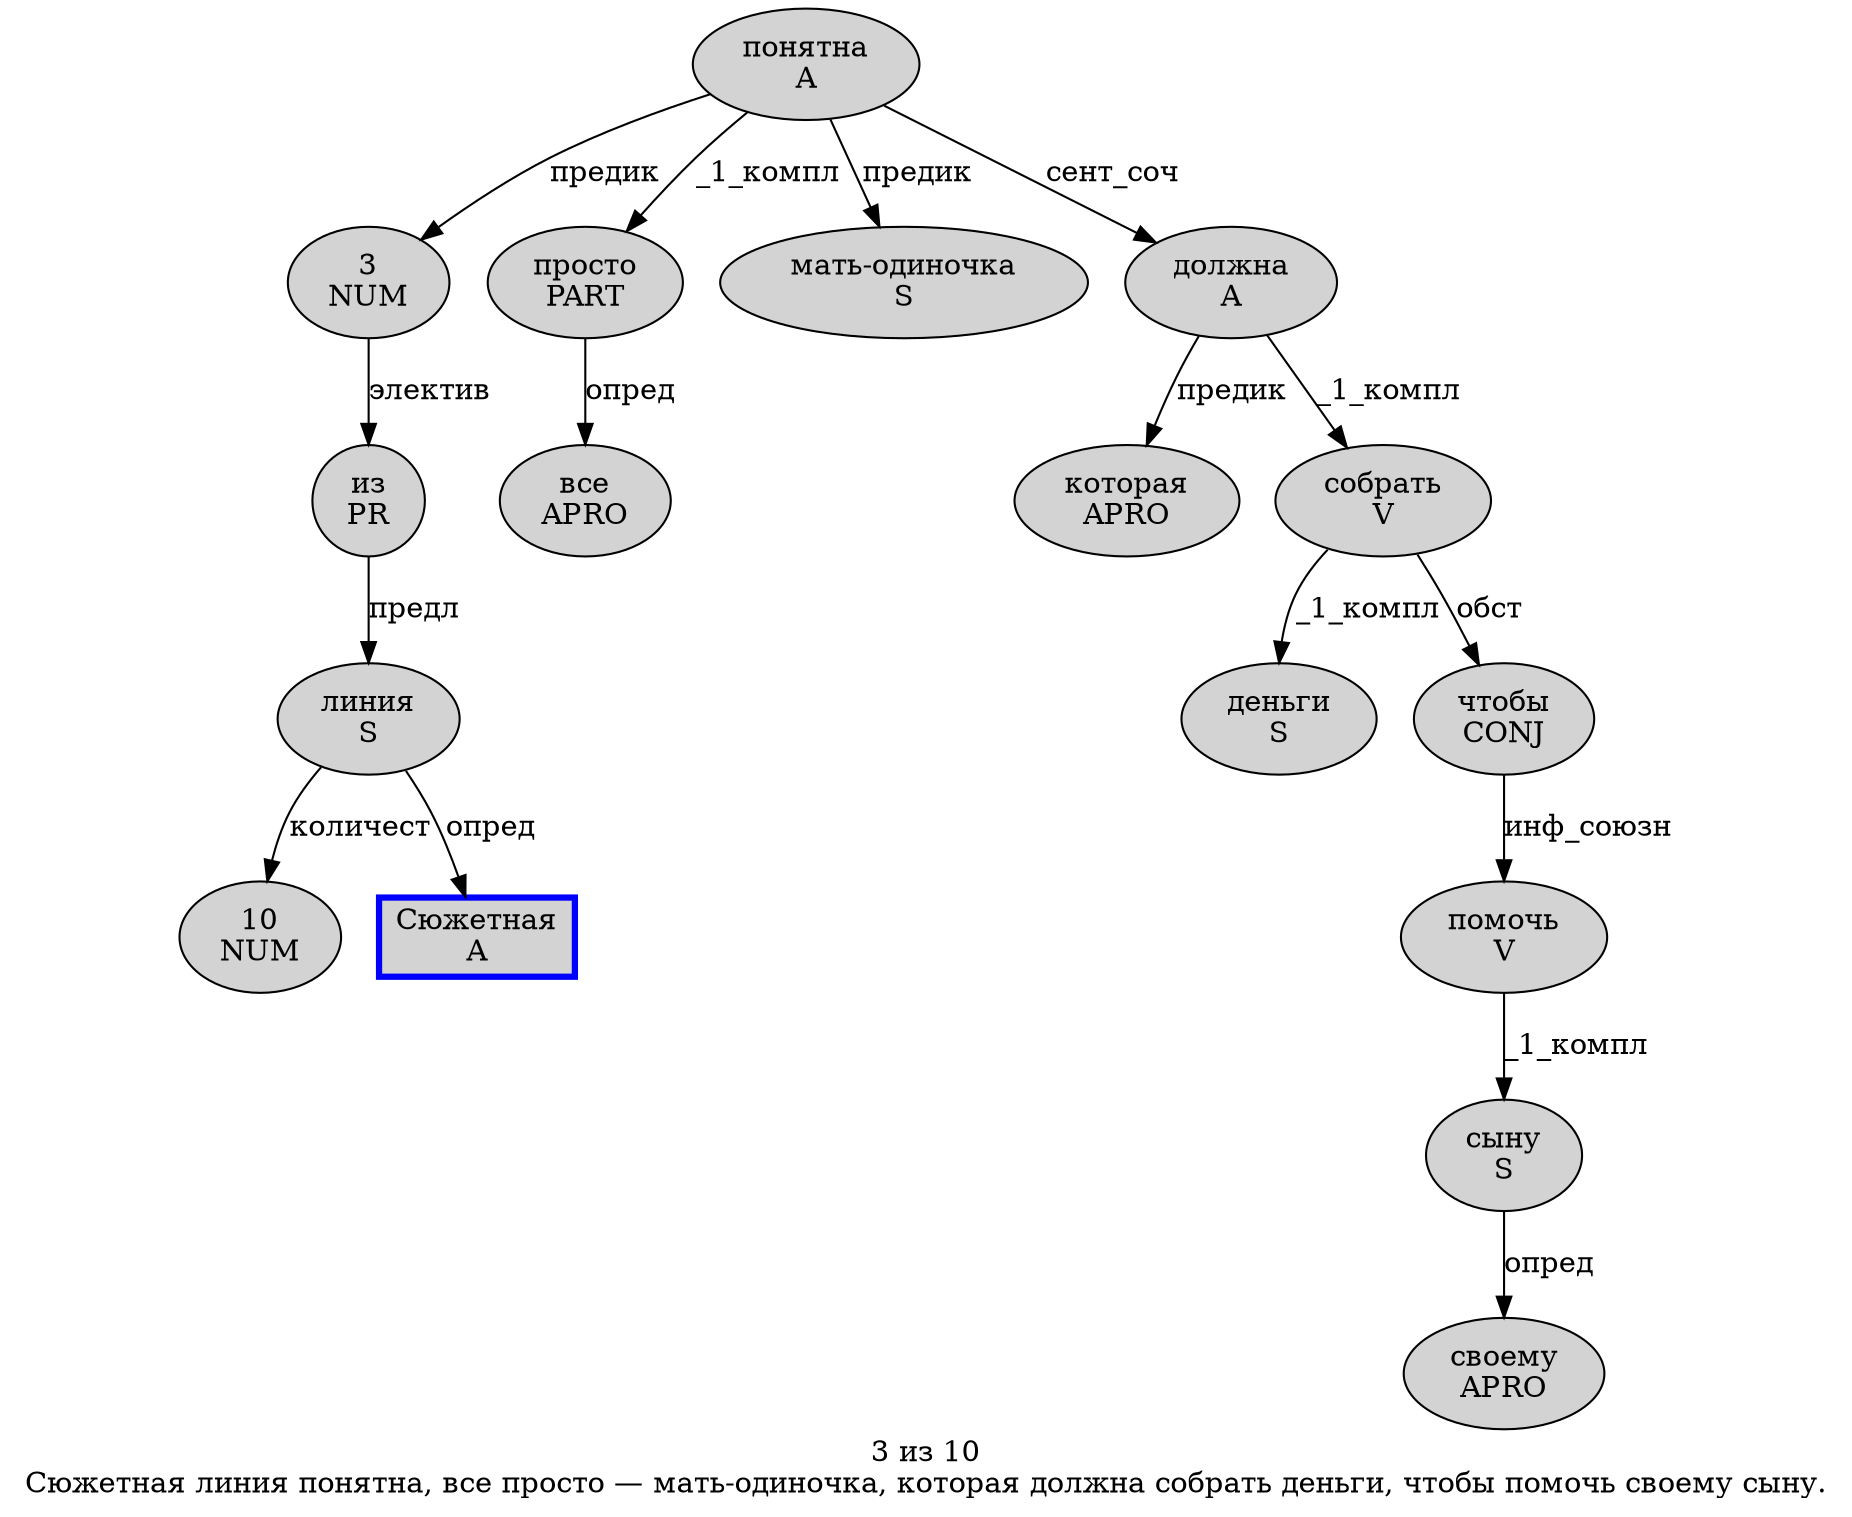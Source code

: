 digraph SENTENCE_2278 {
	graph [label="3 из 10
Сюжетная линия понятна, все просто — мать-одиночка, которая должна собрать деньги, чтобы помочь своему сыну."]
	node [style=filled]
		0 [label="3
NUM" color="" fillcolor=lightgray penwidth=1 shape=ellipse]
		1 [label="из
PR" color="" fillcolor=lightgray penwidth=1 shape=ellipse]
		2 [label="10
NUM" color="" fillcolor=lightgray penwidth=1 shape=ellipse]
		3 [label="Сюжетная
A" color=blue fillcolor=lightgray penwidth=3 shape=box]
		4 [label="линия
S" color="" fillcolor=lightgray penwidth=1 shape=ellipse]
		5 [label="понятна
A" color="" fillcolor=lightgray penwidth=1 shape=ellipse]
		7 [label="все
APRO" color="" fillcolor=lightgray penwidth=1 shape=ellipse]
		8 [label="просто
PART" color="" fillcolor=lightgray penwidth=1 shape=ellipse]
		10 [label="мать-одиночка
S" color="" fillcolor=lightgray penwidth=1 shape=ellipse]
		12 [label="которая
APRO" color="" fillcolor=lightgray penwidth=1 shape=ellipse]
		13 [label="должна
A" color="" fillcolor=lightgray penwidth=1 shape=ellipse]
		14 [label="собрать
V" color="" fillcolor=lightgray penwidth=1 shape=ellipse]
		15 [label="деньги
S" color="" fillcolor=lightgray penwidth=1 shape=ellipse]
		17 [label="чтобы
CONJ" color="" fillcolor=lightgray penwidth=1 shape=ellipse]
		18 [label="помочь
V" color="" fillcolor=lightgray penwidth=1 shape=ellipse]
		19 [label="своему
APRO" color="" fillcolor=lightgray penwidth=1 shape=ellipse]
		20 [label="сыну
S" color="" fillcolor=lightgray penwidth=1 shape=ellipse]
			20 -> 19 [label="опред"]
			18 -> 20 [label="_1_компл"]
			4 -> 2 [label="количест"]
			4 -> 3 [label="опред"]
			0 -> 1 [label="электив"]
			13 -> 12 [label="предик"]
			13 -> 14 [label="_1_компл"]
			5 -> 0 [label="предик"]
			5 -> 8 [label="_1_компл"]
			5 -> 10 [label="предик"]
			5 -> 13 [label="сент_соч"]
			8 -> 7 [label="опред"]
			14 -> 15 [label="_1_компл"]
			14 -> 17 [label="обст"]
			17 -> 18 [label="инф_союзн"]
			1 -> 4 [label="предл"]
}